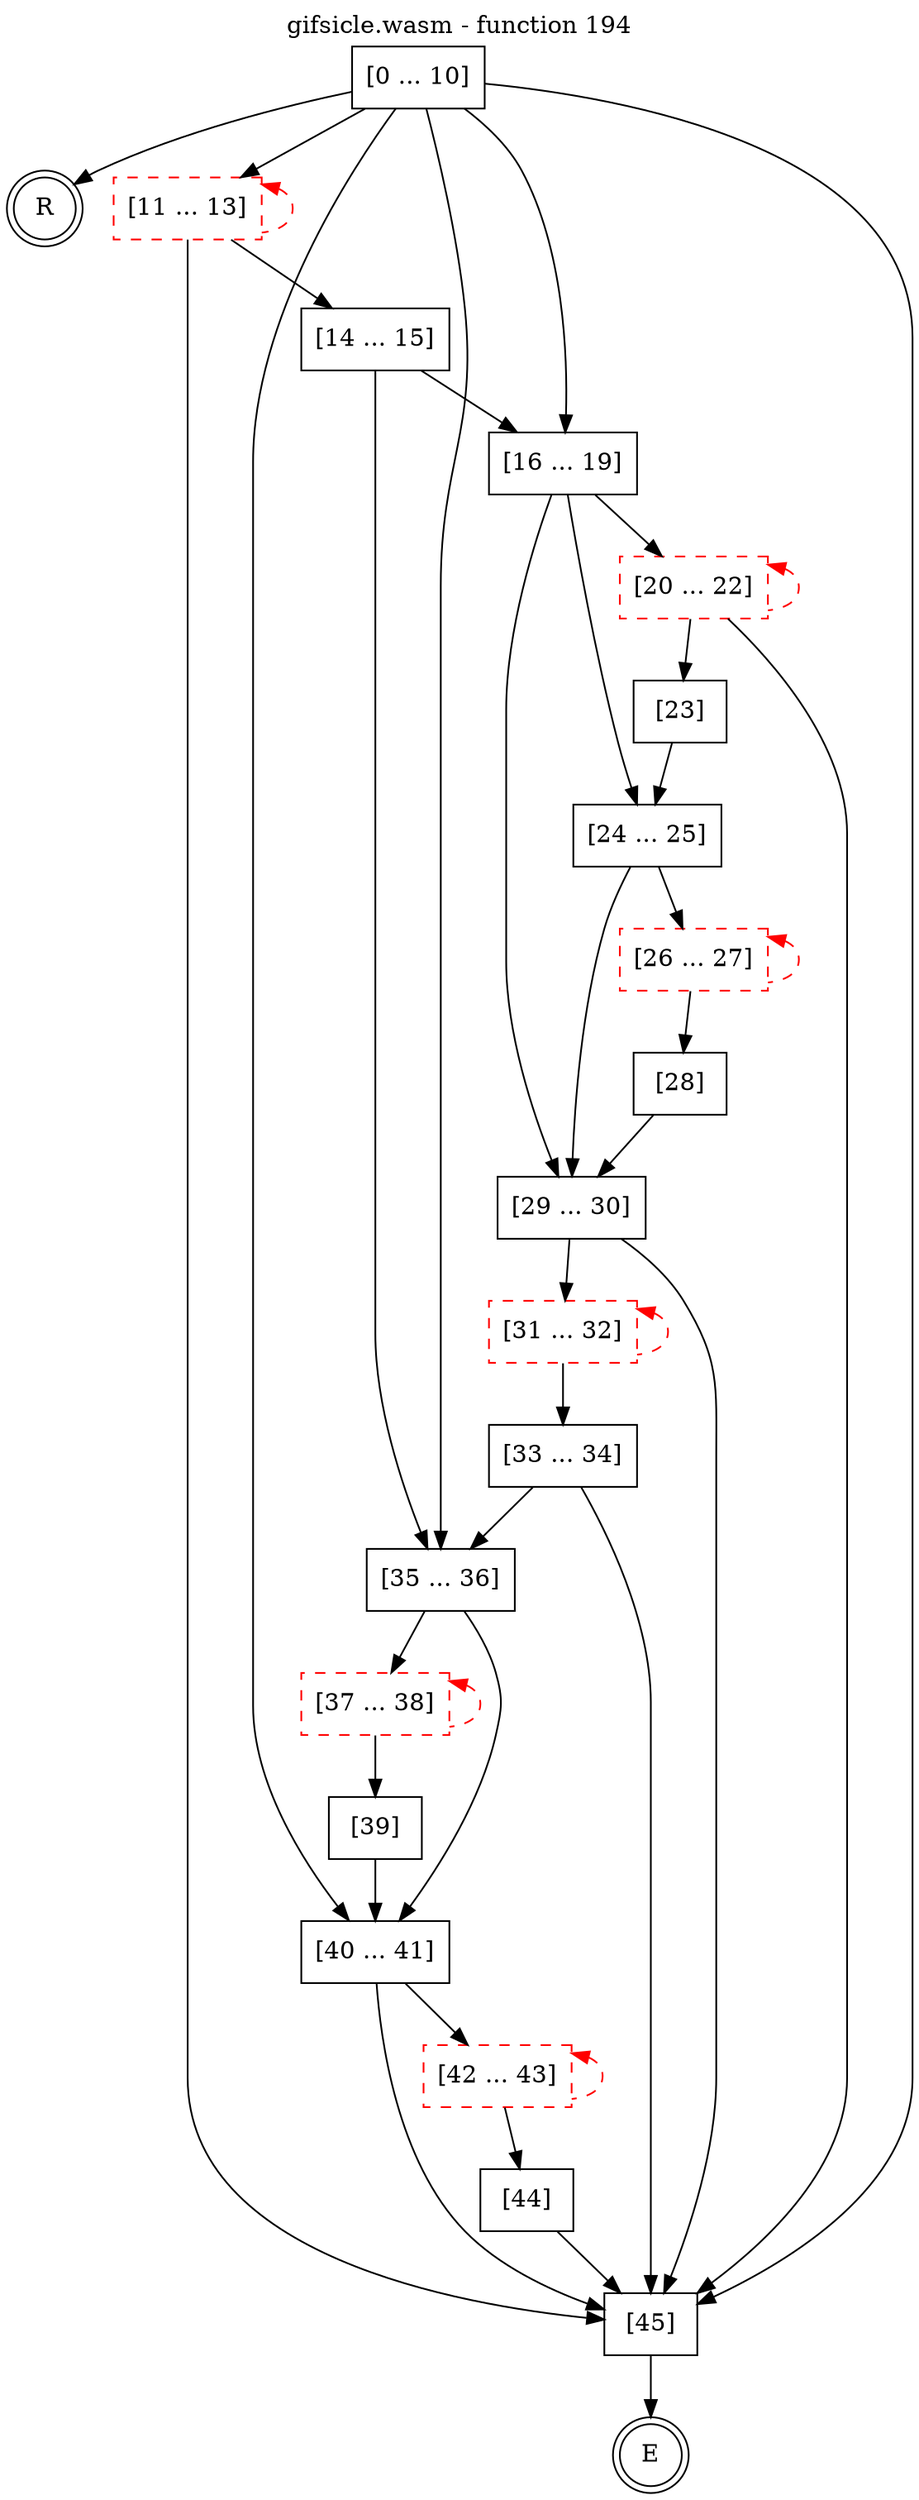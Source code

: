 digraph finite_state_machine {
    label = "gifsicle.wasm - function 194"
    labelloc =  t
    labelfontsize = 16
    labelfontcolor = black
    labelfontname = "Helvetica"
    node [shape = doublecircle]; E R ;
    node [shape = box];
    node [shape=box, color=black, style=solid] 0[label="[0 ... 10]"]
    node [shape=box, color=red, style=dashed] 11[label="[11 ... 13]"]
    node [shape=box, color=black, style=solid] 14[label="[14 ... 15]"]
    node [shape=box, color=black, style=solid] 16[label="[16 ... 19]"]
    node [shape=box, color=red, style=dashed] 20[label="[20 ... 22]"]
    node [shape=box, color=black, style=solid] 23[label="[23]"]
    node [shape=box, color=black, style=solid] 24[label="[24 ... 25]"]
    node [shape=box, color=red, style=dashed] 26[label="[26 ... 27]"]
    node [shape=box, color=black, style=solid] 28[label="[28]"]
    node [shape=box, color=black, style=solid] 29[label="[29 ... 30]"]
    node [shape=box, color=red, style=dashed] 31[label="[31 ... 32]"]
    node [shape=box, color=black, style=solid] 33[label="[33 ... 34]"]
    node [shape=box, color=black, style=solid] 35[label="[35 ... 36]"]
    node [shape=box, color=red, style=dashed] 37[label="[37 ... 38]"]
    node [shape=box, color=black, style=solid] 39[label="[39]"]
    node [shape=box, color=black, style=solid] 40[label="[40 ... 41]"]
    node [shape=box, color=red, style=dashed] 42[label="[42 ... 43]"]
    node [shape=box, color=black, style=solid] 44[label="[44]"]
    node [shape=box, color=black, style=solid] 45[label="[45]"]
    node [shape=box, color=black, style=solid] R[label="R"]
    0 -> 11;
    0 -> 16;
    0 -> 35;
    0 -> 40;
    0 -> 45;
    0 -> R;
    11 -> 14;
    11 -> 45;
    11 -> 11[style="dashed" color="red" dir=back];
    14 -> 16;
    14 -> 35;
    16 -> 20;
    16 -> 24;
    16 -> 29;
    20 -> 23;
    20 -> 45;
    20 -> 20[style="dashed" color="red" dir=back];
    23 -> 24;
    24 -> 26;
    24 -> 29;
    26 -> 28;
    26 -> 26[style="dashed" color="red" dir=back];
    28 -> 29;
    29 -> 31;
    29 -> 45;
    31 -> 33;
    31 -> 31[style="dashed" color="red" dir=back];
    33 -> 35;
    33 -> 45;
    35 -> 37;
    35 -> 40;
    37 -> 39;
    37 -> 37[style="dashed" color="red" dir=back];
    39 -> 40;
    40 -> 42;
    40 -> 45;
    42 -> 44;
    42 -> 42[style="dashed" color="red" dir=back];
    44 -> 45;
    45 -> E;
}
